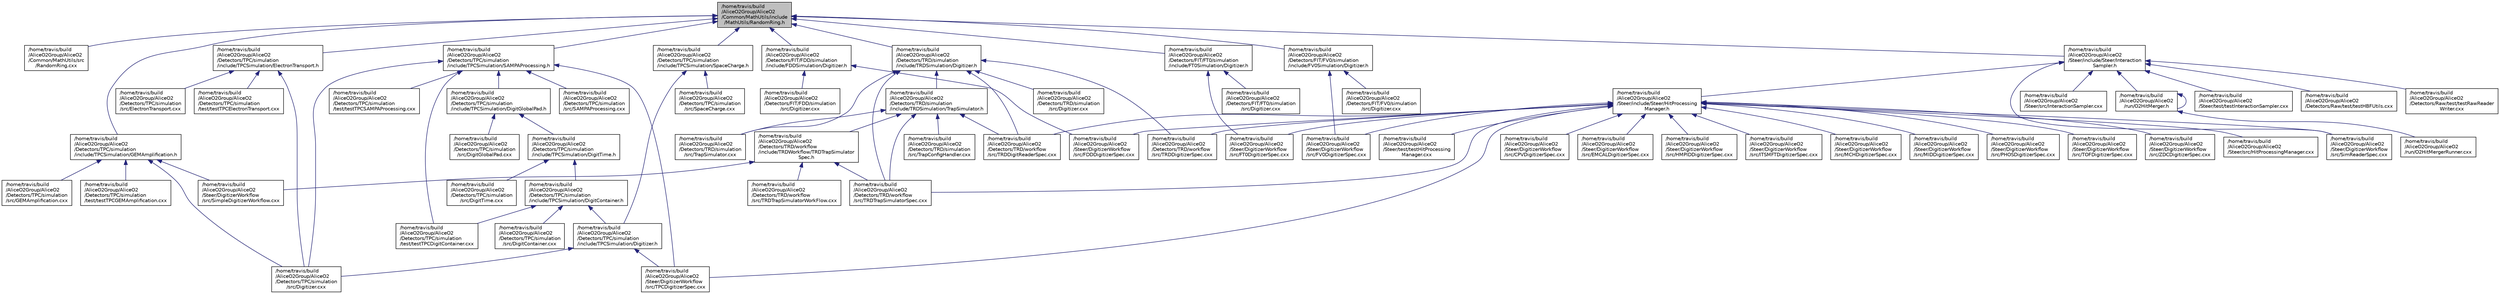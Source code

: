 digraph "/home/travis/build/AliceO2Group/AliceO2/Common/MathUtils/include/MathUtils/RandomRing.h"
{
 // INTERACTIVE_SVG=YES
  bgcolor="transparent";
  edge [fontname="Helvetica",fontsize="10",labelfontname="Helvetica",labelfontsize="10"];
  node [fontname="Helvetica",fontsize="10",shape=record];
  Node6 [label="/home/travis/build\l/AliceO2Group/AliceO2\l/Common/MathUtils/include\l/MathUtils/RandomRing.h",height=0.2,width=0.4,color="black", fillcolor="grey75", style="filled", fontcolor="black"];
  Node6 -> Node7 [dir="back",color="midnightblue",fontsize="10",style="solid",fontname="Helvetica"];
  Node7 [label="/home/travis/build\l/AliceO2Group/AliceO2\l/Common/MathUtils/src\l/RandomRing.cxx",height=0.2,width=0.4,color="black",URL="$df/d05/RandomRing_8cxx.html"];
  Node6 -> Node8 [dir="back",color="midnightblue",fontsize="10",style="solid",fontname="Helvetica"];
  Node8 [label="/home/travis/build\l/AliceO2Group/AliceO2\l/Detectors/FIT/FDD/simulation\l/include/FDDSimulation/Digitizer.h",height=0.2,width=0.4,color="black",URL="$d3/d51/FIT_2FDD_2simulation_2include_2FDDSimulation_2Digitizer_8h.html"];
  Node8 -> Node9 [dir="back",color="midnightblue",fontsize="10",style="solid",fontname="Helvetica"];
  Node9 [label="/home/travis/build\l/AliceO2Group/AliceO2\l/Detectors/FIT/FDD/simulation\l/src/Digitizer.cxx",height=0.2,width=0.4,color="black",URL="$d0/d8c/FIT_2FDD_2simulation_2src_2Digitizer_8cxx.html"];
  Node8 -> Node10 [dir="back",color="midnightblue",fontsize="10",style="solid",fontname="Helvetica"];
  Node10 [label="/home/travis/build\l/AliceO2Group/AliceO2\l/Steer/DigitizerWorkflow\l/src/FDDDigitizerSpec.cxx",height=0.2,width=0.4,color="black",URL="$d2/d97/FDDDigitizerSpec_8cxx.html"];
  Node6 -> Node11 [dir="back",color="midnightblue",fontsize="10",style="solid",fontname="Helvetica"];
  Node11 [label="/home/travis/build\l/AliceO2Group/AliceO2\l/Detectors/FIT/FT0/simulation\l/include/FT0Simulation/Digitizer.h",height=0.2,width=0.4,color="black",URL="$da/d10/FIT_2FT0_2simulation_2include_2FT0Simulation_2Digitizer_8h.html"];
  Node11 -> Node12 [dir="back",color="midnightblue",fontsize="10",style="solid",fontname="Helvetica"];
  Node12 [label="/home/travis/build\l/AliceO2Group/AliceO2\l/Detectors/FIT/FT0/simulation\l/src/Digitizer.cxx",height=0.2,width=0.4,color="black",URL="$de/dd9/FIT_2FT0_2simulation_2src_2Digitizer_8cxx.html"];
  Node11 -> Node13 [dir="back",color="midnightblue",fontsize="10",style="solid",fontname="Helvetica"];
  Node13 [label="/home/travis/build\l/AliceO2Group/AliceO2\l/Steer/DigitizerWorkflow\l/src/FT0DigitizerSpec.cxx",height=0.2,width=0.4,color="black",URL="$d4/dfd/FT0DigitizerSpec_8cxx.html"];
  Node6 -> Node14 [dir="back",color="midnightblue",fontsize="10",style="solid",fontname="Helvetica"];
  Node14 [label="/home/travis/build\l/AliceO2Group/AliceO2\l/Detectors/FIT/FV0/simulation\l/include/FV0Simulation/Digitizer.h",height=0.2,width=0.4,color="black",URL="$d6/d82/FIT_2FV0_2simulation_2include_2FV0Simulation_2Digitizer_8h.html"];
  Node14 -> Node15 [dir="back",color="midnightblue",fontsize="10",style="solid",fontname="Helvetica"];
  Node15 [label="/home/travis/build\l/AliceO2Group/AliceO2\l/Detectors/FIT/FV0/simulation\l/src/Digitizer.cxx",height=0.2,width=0.4,color="black",URL="$da/d9b/FIT_2FV0_2simulation_2src_2Digitizer_8cxx.html"];
  Node14 -> Node16 [dir="back",color="midnightblue",fontsize="10",style="solid",fontname="Helvetica"];
  Node16 [label="/home/travis/build\l/AliceO2Group/AliceO2\l/Steer/DigitizerWorkflow\l/src/FV0DigitizerSpec.cxx",height=0.2,width=0.4,color="black",URL="$d0/d1c/FV0DigitizerSpec_8cxx.html"];
  Node6 -> Node17 [dir="back",color="midnightblue",fontsize="10",style="solid",fontname="Helvetica"];
  Node17 [label="/home/travis/build\l/AliceO2Group/AliceO2\l/Detectors/TPC/simulation\l/include/TPCSimulation/ElectronTransport.h",height=0.2,width=0.4,color="black",URL="$d2/da8/ElectronTransport_8h.html",tooltip="Definition of the electron transport. "];
  Node17 -> Node18 [dir="back",color="midnightblue",fontsize="10",style="solid",fontname="Helvetica"];
  Node18 [label="/home/travis/build\l/AliceO2Group/AliceO2\l/Detectors/TPC/simulation\l/src/Digitizer.cxx",height=0.2,width=0.4,color="black",URL="$d7/d0a/TPC_2simulation_2src_2Digitizer_8cxx.html"];
  Node17 -> Node19 [dir="back",color="midnightblue",fontsize="10",style="solid",fontname="Helvetica"];
  Node19 [label="/home/travis/build\l/AliceO2Group/AliceO2\l/Detectors/TPC/simulation\l/src/ElectronTransport.cxx",height=0.2,width=0.4,color="black",URL="$d1/d98/ElectronTransport_8cxx.html",tooltip="Implementation of the electron transport. "];
  Node17 -> Node20 [dir="back",color="midnightblue",fontsize="10",style="solid",fontname="Helvetica"];
  Node20 [label="/home/travis/build\l/AliceO2Group/AliceO2\l/Detectors/TPC/simulation\l/test/testTPCElectronTransport.cxx",height=0.2,width=0.4,color="black",URL="$d4/d82/testTPCElectronTransport_8cxx.html",tooltip="This task tests the ElectronTransport module of the TPC digitization. "];
  Node6 -> Node21 [dir="back",color="midnightblue",fontsize="10",style="solid",fontname="Helvetica"];
  Node21 [label="/home/travis/build\l/AliceO2Group/AliceO2\l/Detectors/TPC/simulation\l/include/TPCSimulation/GEMAmplification.h",height=0.2,width=0.4,color="black",URL="$d9/d79/GEMAmplification_8h.html",tooltip="Definition of the GEM amplification. "];
  Node21 -> Node18 [dir="back",color="midnightblue",fontsize="10",style="solid",fontname="Helvetica"];
  Node21 -> Node22 [dir="back",color="midnightblue",fontsize="10",style="solid",fontname="Helvetica"];
  Node22 [label="/home/travis/build\l/AliceO2Group/AliceO2\l/Detectors/TPC/simulation\l/src/GEMAmplification.cxx",height=0.2,width=0.4,color="black",URL="$db/d6c/GEMAmplification_8cxx.html",tooltip="Implementation of the GEM amplification. "];
  Node21 -> Node23 [dir="back",color="midnightblue",fontsize="10",style="solid",fontname="Helvetica"];
  Node23 [label="/home/travis/build\l/AliceO2Group/AliceO2\l/Detectors/TPC/simulation\l/test/testTPCGEMAmplification.cxx",height=0.2,width=0.4,color="black",URL="$d5/d97/testTPCGEMAmplification_8cxx.html"];
  Node21 -> Node24 [dir="back",color="midnightblue",fontsize="10",style="solid",fontname="Helvetica"];
  Node24 [label="/home/travis/build\l/AliceO2Group/AliceO2\l/Steer/DigitizerWorkflow\l/src/SimpleDigitizerWorkflow.cxx",height=0.2,width=0.4,color="black",URL="$d2/dd7/SimpleDigitizerWorkflow_8cxx.html"];
  Node6 -> Node25 [dir="back",color="midnightblue",fontsize="10",style="solid",fontname="Helvetica"];
  Node25 [label="/home/travis/build\l/AliceO2Group/AliceO2\l/Detectors/TPC/simulation\l/include/TPCSimulation/SAMPAProcessing.h",height=0.2,width=0.4,color="black",URL="$d0/d45/SAMPAProcessing_8h.html",tooltip="Definition of the SAMPA response. "];
  Node25 -> Node26 [dir="back",color="midnightblue",fontsize="10",style="solid",fontname="Helvetica"];
  Node26 [label="/home/travis/build\l/AliceO2Group/AliceO2\l/Detectors/TPC/simulation\l/include/TPCSimulation/DigitGlobalPad.h",height=0.2,width=0.4,color="black",URL="$d5/dcb/DigitGlobalPad_8h.html",tooltip="Definition of the GlobalPad container. "];
  Node26 -> Node27 [dir="back",color="midnightblue",fontsize="10",style="solid",fontname="Helvetica"];
  Node27 [label="/home/travis/build\l/AliceO2Group/AliceO2\l/Detectors/TPC/simulation\l/include/TPCSimulation/DigitTime.h",height=0.2,width=0.4,color="black",URL="$d0/d60/DigitTime_8h.html",tooltip="Definition of the Time Bin container. "];
  Node27 -> Node28 [dir="back",color="midnightblue",fontsize="10",style="solid",fontname="Helvetica"];
  Node28 [label="/home/travis/build\l/AliceO2Group/AliceO2\l/Detectors/TPC/simulation\l/include/TPCSimulation/DigitContainer.h",height=0.2,width=0.4,color="black",URL="$dd/d94/DigitContainer_8h.html",tooltip="Definition of the Digit Container. "];
  Node28 -> Node29 [dir="back",color="midnightblue",fontsize="10",style="solid",fontname="Helvetica"];
  Node29 [label="/home/travis/build\l/AliceO2Group/AliceO2\l/Detectors/TPC/simulation\l/include/TPCSimulation/Digitizer.h",height=0.2,width=0.4,color="black",URL="$de/d92/TPC_2simulation_2include_2TPCSimulation_2Digitizer_8h.html"];
  Node29 -> Node18 [dir="back",color="midnightblue",fontsize="10",style="solid",fontname="Helvetica"];
  Node29 -> Node30 [dir="back",color="midnightblue",fontsize="10",style="solid",fontname="Helvetica"];
  Node30 [label="/home/travis/build\l/AliceO2Group/AliceO2\l/Steer/DigitizerWorkflow\l/src/TPCDigitizerSpec.cxx",height=0.2,width=0.4,color="black",URL="$d2/d0b/TPCDigitizerSpec_8cxx.html"];
  Node28 -> Node31 [dir="back",color="midnightblue",fontsize="10",style="solid",fontname="Helvetica"];
  Node31 [label="/home/travis/build\l/AliceO2Group/AliceO2\l/Detectors/TPC/simulation\l/src/DigitContainer.cxx",height=0.2,width=0.4,color="black",URL="$df/d53/DigitContainer_8cxx.html",tooltip="Implementation of the Digit Container. "];
  Node28 -> Node32 [dir="back",color="midnightblue",fontsize="10",style="solid",fontname="Helvetica"];
  Node32 [label="/home/travis/build\l/AliceO2Group/AliceO2\l/Detectors/TPC/simulation\l/test/testTPCDigitContainer.cxx",height=0.2,width=0.4,color="black",URL="$dd/d5e/testTPCDigitContainer_8cxx.html",tooltip="This task tests the DigitContainer of the TPC digitization. "];
  Node27 -> Node33 [dir="back",color="midnightblue",fontsize="10",style="solid",fontname="Helvetica"];
  Node33 [label="/home/travis/build\l/AliceO2Group/AliceO2\l/Detectors/TPC/simulation\l/src/DigitTime.cxx",height=0.2,width=0.4,color="black",URL="$dd/dcd/DigitTime_8cxx.html",tooltip="Implementation of the Time Bin container. "];
  Node26 -> Node34 [dir="back",color="midnightblue",fontsize="10",style="solid",fontname="Helvetica"];
  Node34 [label="/home/travis/build\l/AliceO2Group/AliceO2\l/Detectors/TPC/simulation\l/src/DigitGlobalPad.cxx",height=0.2,width=0.4,color="black",URL="$d1/ddd/DigitGlobalPad_8cxx.html",tooltip="Implementation of the Pad container. "];
  Node25 -> Node18 [dir="back",color="midnightblue",fontsize="10",style="solid",fontname="Helvetica"];
  Node25 -> Node35 [dir="back",color="midnightblue",fontsize="10",style="solid",fontname="Helvetica"];
  Node35 [label="/home/travis/build\l/AliceO2Group/AliceO2\l/Detectors/TPC/simulation\l/src/SAMPAProcessing.cxx",height=0.2,width=0.4,color="black",URL="$d1/dd8/SAMPAProcessing_8cxx.html",tooltip="Implementation of the SAMPA response. "];
  Node25 -> Node32 [dir="back",color="midnightblue",fontsize="10",style="solid",fontname="Helvetica"];
  Node25 -> Node36 [dir="back",color="midnightblue",fontsize="10",style="solid",fontname="Helvetica"];
  Node36 [label="/home/travis/build\l/AliceO2Group/AliceO2\l/Detectors/TPC/simulation\l/test/testTPCSAMPAProcessing.cxx",height=0.2,width=0.4,color="black",URL="$d0/d5c/testTPCSAMPAProcessing_8cxx.html"];
  Node25 -> Node30 [dir="back",color="midnightblue",fontsize="10",style="solid",fontname="Helvetica"];
  Node6 -> Node37 [dir="back",color="midnightblue",fontsize="10",style="solid",fontname="Helvetica"];
  Node37 [label="/home/travis/build\l/AliceO2Group/AliceO2\l/Detectors/TPC/simulation\l/include/TPCSimulation/SpaceCharge.h",height=0.2,width=0.4,color="black",URL="$d3/db6/SpaceCharge_8h.html",tooltip="Definition of the handler for the ALICE TPC space-charge distortions calculations. "];
  Node37 -> Node29 [dir="back",color="midnightblue",fontsize="10",style="solid",fontname="Helvetica"];
  Node37 -> Node38 [dir="back",color="midnightblue",fontsize="10",style="solid",fontname="Helvetica"];
  Node38 [label="/home/travis/build\l/AliceO2Group/AliceO2\l/Detectors/TPC/simulation\l/src/SpaceCharge.cxx",height=0.2,width=0.4,color="black",URL="$da/d8e/SpaceCharge_8cxx.html",tooltip="Implementation of the interface for the ALICE TPC space-charge distortions calculations. "];
  Node6 -> Node39 [dir="back",color="midnightblue",fontsize="10",style="solid",fontname="Helvetica"];
  Node39 [label="/home/travis/build\l/AliceO2Group/AliceO2\l/Detectors/TRD/simulation\l/include/TRDSimulation/Digitizer.h",height=0.2,width=0.4,color="black",URL="$d4/dae/TRD_2simulation_2include_2TRDSimulation_2Digitizer_8h.html"];
  Node39 -> Node40 [dir="back",color="midnightblue",fontsize="10",style="solid",fontname="Helvetica"];
  Node40 [label="/home/travis/build\l/AliceO2Group/AliceO2\l/Detectors/TRD/simulation\l/include/TRDSimulation/TrapSimulator.h",height=0.2,width=0.4,color="black",URL="$d7/d42/TrapSimulator_8h.html"];
  Node40 -> Node41 [dir="back",color="midnightblue",fontsize="10",style="solid",fontname="Helvetica"];
  Node41 [label="/home/travis/build\l/AliceO2Group/AliceO2\l/Detectors/TRD/simulation\l/src/TrapConfigHandler.cxx",height=0.2,width=0.4,color="black",URL="$db/dc3/TrapConfigHandler_8cxx.html"];
  Node40 -> Node42 [dir="back",color="midnightblue",fontsize="10",style="solid",fontname="Helvetica"];
  Node42 [label="/home/travis/build\l/AliceO2Group/AliceO2\l/Detectors/TRD/simulation\l/src/TrapSimulator.cxx",height=0.2,width=0.4,color="black",URL="$da/deb/TrapSimulator_8cxx.html"];
  Node40 -> Node43 [dir="back",color="midnightblue",fontsize="10",style="solid",fontname="Helvetica"];
  Node43 [label="/home/travis/build\l/AliceO2Group/AliceO2\l/Detectors/TRD/workflow\l/include/TRDWorkflow/TRDTrapSimulator\lSpec.h",height=0.2,width=0.4,color="black",URL="$dc/d96/TRDTrapSimulatorSpec_8h.html"];
  Node43 -> Node44 [dir="back",color="midnightblue",fontsize="10",style="solid",fontname="Helvetica"];
  Node44 [label="/home/travis/build\l/AliceO2Group/AliceO2\l/Detectors/TRD/workflow\l/src/TRDTrapSimulatorSpec.cxx",height=0.2,width=0.4,color="black",URL="$dd/de7/TRDTrapSimulatorSpec_8cxx.html"];
  Node43 -> Node45 [dir="back",color="midnightblue",fontsize="10",style="solid",fontname="Helvetica"];
  Node45 [label="/home/travis/build\l/AliceO2Group/AliceO2\l/Detectors/TRD/workflow\l/src/TRDTrapSimulatorWorkFlow.cxx",height=0.2,width=0.4,color="black",URL="$d2/dc0/TRDTrapSimulatorWorkFlow_8cxx.html"];
  Node43 -> Node24 [dir="back",color="midnightblue",fontsize="10",style="solid",fontname="Helvetica"];
  Node40 -> Node46 [dir="back",color="midnightblue",fontsize="10",style="solid",fontname="Helvetica"];
  Node46 [label="/home/travis/build\l/AliceO2Group/AliceO2\l/Detectors/TRD/workflow\l/src/TRDDigitReaderSpec.cxx",height=0.2,width=0.4,color="black",URL="$d7/da6/TRDDigitReaderSpec_8cxx.html"];
  Node40 -> Node44 [dir="back",color="midnightblue",fontsize="10",style="solid",fontname="Helvetica"];
  Node39 -> Node47 [dir="back",color="midnightblue",fontsize="10",style="solid",fontname="Helvetica"];
  Node47 [label="/home/travis/build\l/AliceO2Group/AliceO2\l/Detectors/TRD/simulation\l/src/Digitizer.cxx",height=0.2,width=0.4,color="black",URL="$d7/d40/TRD_2simulation_2src_2Digitizer_8cxx.html"];
  Node39 -> Node42 [dir="back",color="midnightblue",fontsize="10",style="solid",fontname="Helvetica"];
  Node39 -> Node48 [dir="back",color="midnightblue",fontsize="10",style="solid",fontname="Helvetica"];
  Node48 [label="/home/travis/build\l/AliceO2Group/AliceO2\l/Detectors/TRD/workflow\l/src/TRDDigitizerSpec.cxx",height=0.2,width=0.4,color="black",URL="$d6/df2/TRDDigitizerSpec_8cxx.html"];
  Node39 -> Node46 [dir="back",color="midnightblue",fontsize="10",style="solid",fontname="Helvetica"];
  Node39 -> Node44 [dir="back",color="midnightblue",fontsize="10",style="solid",fontname="Helvetica"];
  Node6 -> Node49 [dir="back",color="midnightblue",fontsize="10",style="solid",fontname="Helvetica"];
  Node49 [label="/home/travis/build\l/AliceO2Group/AliceO2\l/Steer/include/Steer/Interaction\lSampler.h",height=0.2,width=0.4,color="black",URL="$df/dff/InteractionSampler_8h.html"];
  Node49 -> Node50 [dir="back",color="midnightblue",fontsize="10",style="solid",fontname="Helvetica"];
  Node50 [label="/home/travis/build\l/AliceO2Group/AliceO2\l/Detectors/Raw/test/testHBFUtils.cxx",height=0.2,width=0.4,color="black",URL="$dd/d85/testHBFUtils_8cxx.html"];
  Node49 -> Node51 [dir="back",color="midnightblue",fontsize="10",style="solid",fontname="Helvetica"];
  Node51 [label="/home/travis/build\l/AliceO2Group/AliceO2\l/Detectors/Raw/test/testRawReader\lWriter.cxx",height=0.2,width=0.4,color="black",URL="$d3/d09/testRawReaderWriter_8cxx.html"];
  Node49 -> Node52 [dir="back",color="midnightblue",fontsize="10",style="solid",fontname="Helvetica"];
  Node52 [label="/home/travis/build\l/AliceO2Group/AliceO2\l/run/O2HitMerger.h",height=0.2,width=0.4,color="black",URL="$db/d50/O2HitMerger_8h.html"];
  Node52 -> Node52 [dir="back",color="midnightblue",fontsize="10",style="solid",fontname="Helvetica"];
  Node52 -> Node53 [dir="back",color="midnightblue",fontsize="10",style="solid",fontname="Helvetica"];
  Node53 [label="/home/travis/build\l/AliceO2Group/AliceO2\l/run/O2HitMergerRunner.cxx",height=0.2,width=0.4,color="black",URL="$d9/d16/O2HitMergerRunner_8cxx.html"];
  Node49 -> Node54 [dir="back",color="midnightblue",fontsize="10",style="solid",fontname="Helvetica"];
  Node54 [label="/home/travis/build\l/AliceO2Group/AliceO2\l/Steer/DigitizerWorkflow\l/src/SimReaderSpec.cxx",height=0.2,width=0.4,color="black",URL="$d3/d13/SimReaderSpec_8cxx.html"];
  Node49 -> Node55 [dir="back",color="midnightblue",fontsize="10",style="solid",fontname="Helvetica"];
  Node55 [label="/home/travis/build\l/AliceO2Group/AliceO2\l/Steer/include/Steer/HitProcessing\lManager.h",height=0.2,width=0.4,color="black",URL="$dd/d40/HitProcessingManager_8h.html"];
  Node55 -> Node48 [dir="back",color="midnightblue",fontsize="10",style="solid",fontname="Helvetica"];
  Node55 -> Node46 [dir="back",color="midnightblue",fontsize="10",style="solid",fontname="Helvetica"];
  Node55 -> Node44 [dir="back",color="midnightblue",fontsize="10",style="solid",fontname="Helvetica"];
  Node55 -> Node56 [dir="back",color="midnightblue",fontsize="10",style="solid",fontname="Helvetica"];
  Node56 [label="/home/travis/build\l/AliceO2Group/AliceO2\l/Steer/DigitizerWorkflow\l/src/CPVDigitizerSpec.cxx",height=0.2,width=0.4,color="black",URL="$da/dfe/CPVDigitizerSpec_8cxx.html"];
  Node55 -> Node57 [dir="back",color="midnightblue",fontsize="10",style="solid",fontname="Helvetica"];
  Node57 [label="/home/travis/build\l/AliceO2Group/AliceO2\l/Steer/DigitizerWorkflow\l/src/EMCALDigitizerSpec.cxx",height=0.2,width=0.4,color="black",URL="$d5/d9b/EMCALDigitizerSpec_8cxx.html"];
  Node55 -> Node10 [dir="back",color="midnightblue",fontsize="10",style="solid",fontname="Helvetica"];
  Node55 -> Node13 [dir="back",color="midnightblue",fontsize="10",style="solid",fontname="Helvetica"];
  Node55 -> Node16 [dir="back",color="midnightblue",fontsize="10",style="solid",fontname="Helvetica"];
  Node55 -> Node58 [dir="back",color="midnightblue",fontsize="10",style="solid",fontname="Helvetica"];
  Node58 [label="/home/travis/build\l/AliceO2Group/AliceO2\l/Steer/DigitizerWorkflow\l/src/HMPIDDigitizerSpec.cxx",height=0.2,width=0.4,color="black",URL="$d8/d00/HMPIDDigitizerSpec_8cxx.html"];
  Node55 -> Node59 [dir="back",color="midnightblue",fontsize="10",style="solid",fontname="Helvetica"];
  Node59 [label="/home/travis/build\l/AliceO2Group/AliceO2\l/Steer/DigitizerWorkflow\l/src/ITSMFTDigitizerSpec.cxx",height=0.2,width=0.4,color="black",URL="$d3/d43/ITSMFTDigitizerSpec_8cxx.html"];
  Node55 -> Node60 [dir="back",color="midnightblue",fontsize="10",style="solid",fontname="Helvetica"];
  Node60 [label="/home/travis/build\l/AliceO2Group/AliceO2\l/Steer/DigitizerWorkflow\l/src/MCHDigitizerSpec.cxx",height=0.2,width=0.4,color="black",URL="$db/d2f/MCHDigitizerSpec_8cxx.html"];
  Node55 -> Node61 [dir="back",color="midnightblue",fontsize="10",style="solid",fontname="Helvetica"];
  Node61 [label="/home/travis/build\l/AliceO2Group/AliceO2\l/Steer/DigitizerWorkflow\l/src/MIDDigitizerSpec.cxx",height=0.2,width=0.4,color="black",URL="$d4/dd3/MIDDigitizerSpec_8cxx.html"];
  Node55 -> Node62 [dir="back",color="midnightblue",fontsize="10",style="solid",fontname="Helvetica"];
  Node62 [label="/home/travis/build\l/AliceO2Group/AliceO2\l/Steer/DigitizerWorkflow\l/src/PHOSDigitizerSpec.cxx",height=0.2,width=0.4,color="black",URL="$db/d77/PHOSDigitizerSpec_8cxx.html"];
  Node55 -> Node54 [dir="back",color="midnightblue",fontsize="10",style="solid",fontname="Helvetica"];
  Node55 -> Node63 [dir="back",color="midnightblue",fontsize="10",style="solid",fontname="Helvetica"];
  Node63 [label="/home/travis/build\l/AliceO2Group/AliceO2\l/Steer/DigitizerWorkflow\l/src/TOFDigitizerSpec.cxx",height=0.2,width=0.4,color="black",URL="$d6/d61/TOFDigitizerSpec_8cxx.html"];
  Node55 -> Node30 [dir="back",color="midnightblue",fontsize="10",style="solid",fontname="Helvetica"];
  Node55 -> Node64 [dir="back",color="midnightblue",fontsize="10",style="solid",fontname="Helvetica"];
  Node64 [label="/home/travis/build\l/AliceO2Group/AliceO2\l/Steer/DigitizerWorkflow\l/src/ZDCDigitizerSpec.cxx",height=0.2,width=0.4,color="black",URL="$d1/d1a/ZDCDigitizerSpec_8cxx.html"];
  Node55 -> Node65 [dir="back",color="midnightblue",fontsize="10",style="solid",fontname="Helvetica"];
  Node65 [label="/home/travis/build\l/AliceO2Group/AliceO2\l/Steer/src/HitProcessingManager.cxx",height=0.2,width=0.4,color="black",URL="$d6/d0b/HitProcessingManager_8cxx.html"];
  Node55 -> Node66 [dir="back",color="midnightblue",fontsize="10",style="solid",fontname="Helvetica"];
  Node66 [label="/home/travis/build\l/AliceO2Group/AliceO2\l/Steer/test/testHitProcessing\lManager.cxx",height=0.2,width=0.4,color="black",URL="$d7/d6d/testHitProcessingManager_8cxx.html"];
  Node49 -> Node67 [dir="back",color="midnightblue",fontsize="10",style="solid",fontname="Helvetica"];
  Node67 [label="/home/travis/build\l/AliceO2Group/AliceO2\l/Steer/src/InteractionSampler.cxx",height=0.2,width=0.4,color="black",URL="$de/d50/InteractionSampler_8cxx.html"];
  Node49 -> Node68 [dir="back",color="midnightblue",fontsize="10",style="solid",fontname="Helvetica"];
  Node68 [label="/home/travis/build\l/AliceO2Group/AliceO2\l/Steer/test/testInteractionSampler.cxx",height=0.2,width=0.4,color="black",URL="$d6/d9e/testInteractionSampler_8cxx.html"];
}
